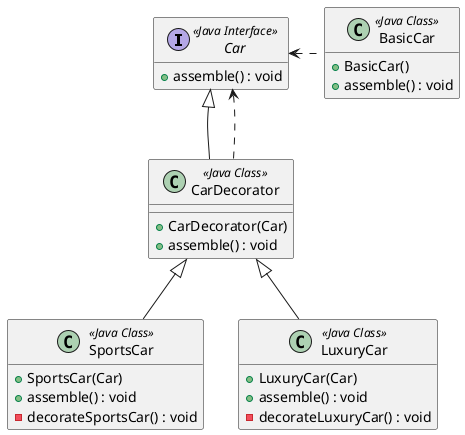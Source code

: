 @startuml
'https://plantuml.com/class-diagram

interface Car <<Java Interface>> {
    + assemble() : void
}
hide Car members
show Car methods


class BasicCar <<Java Class>> {
    + BasicCar()
    + assemble() : void
}
hide BasicCar members
show BasicCar methods

class CarDecorator <<Java Class>> {
    + CarDecorator(Car)
    + assemble() : void
}
hide BasicCar members
show BasicCar methods

class SportsCar <<Java Class>> {
    + SportsCar(Car)
    + assemble() : void
    - decorateSportsCar() : void
}
hide SportsCar members
show SportsCar methods

class LuxuryCar <<Java Class>> {
    + LuxuryCar(Car)
    + assemble() : void
    - decorateLuxuryCar() : void
}
hide LuxuryCar members
show LuxuryCar methods

BasicCar .left.> Car
CarDecorator ..> Car
Car <|-- CarDecorator
CarDecorator <|-- SportsCar
CarDecorator <|-- LuxuryCar




@enduml